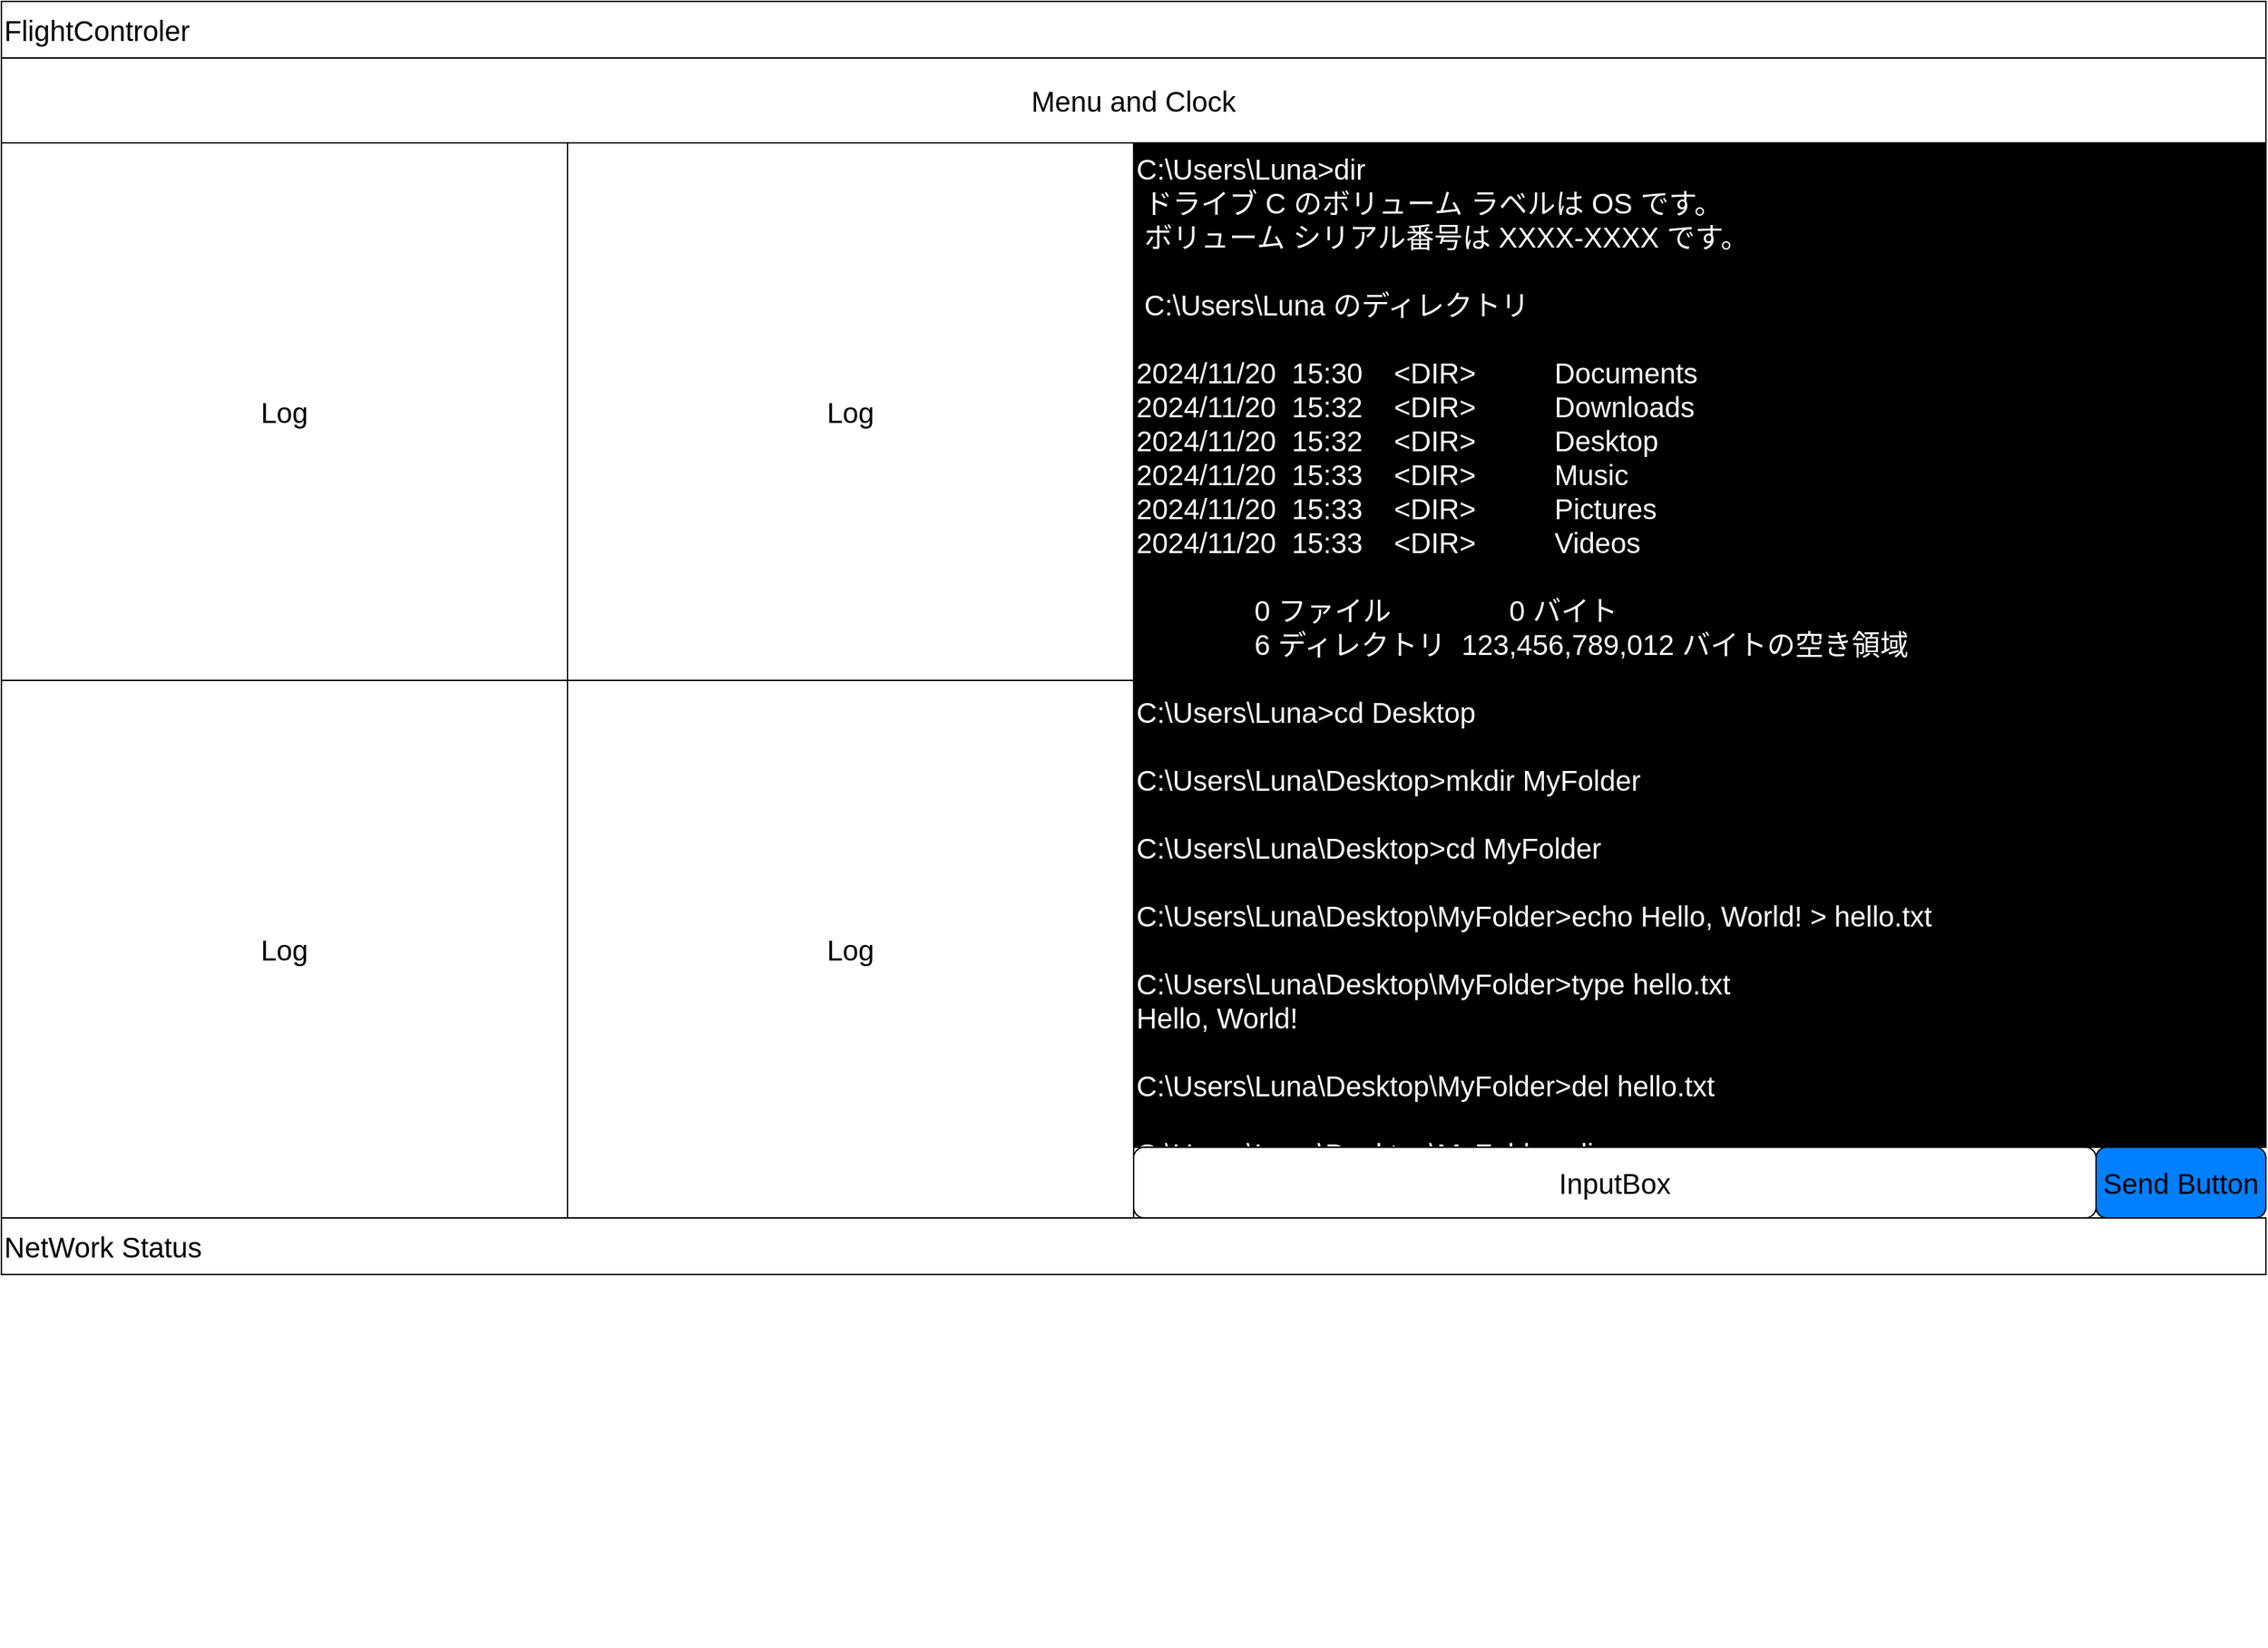 <mxfile>
    <diagram id="9c9ufv5dOwRs1AX1-HYt" name="ページ1">
        <mxGraphModel dx="1130" dy="779" grid="1" gridSize="10" guides="1" tooltips="1" connect="1" arrows="1" fold="1" page="1" pageScale="1" pageWidth="1600" pageHeight="900" math="0" shadow="0">
            <root>
                <mxCell id="0"/>
                <mxCell id="1" parent="0"/>
                <mxCell id="3" value="&lt;font style=&quot;font-size: 20px;&quot;&gt;FlightControler&lt;/font&gt;" style="rounded=0;whiteSpace=wrap;html=1;align=left;fillColor=#FFFFFF;fontColor=#000000;strokeColor=#000000;" parent="1" vertex="1">
                    <mxGeometry width="1600" height="40" as="geometry"/>
                </mxCell>
                <mxCell id="4" value="&lt;font style=&quot;font-size: 20px;&quot;&gt;NetWork Status&lt;/font&gt;" style="rounded=0;whiteSpace=wrap;html=1;align=left;fillColor=#FFFFFF;fontColor=#000000;strokeColor=#000000;" parent="1" vertex="1">
                    <mxGeometry y="860" width="1600" height="40" as="geometry"/>
                </mxCell>
                <mxCell id="5" value="&lt;div&gt;C:\Users\Luna&amp;gt;dir&lt;/div&gt;&lt;div&gt;&amp;nbsp;ドライブ C のボリューム ラベルは OS です。&lt;/div&gt;&lt;div&gt;&amp;nbsp;ボリューム シリアル番号は XXXX-XXXX です。&lt;/div&gt;&lt;div&gt;&lt;br&gt;&lt;/div&gt;&lt;div&gt;&amp;nbsp;C:\Users\Luna のディレクトリ&lt;/div&gt;&lt;div&gt;&lt;br&gt;&lt;/div&gt;&lt;div&gt;2024/11/20&amp;nbsp; 15:30&amp;nbsp; &amp;nbsp; &amp;lt;DIR&amp;gt;&amp;nbsp; &amp;nbsp; &amp;nbsp; &amp;nbsp; &amp;nbsp; Documents&lt;/div&gt;&lt;div&gt;2024/11/20&amp;nbsp; 15:32&amp;nbsp; &amp;nbsp; &amp;lt;DIR&amp;gt;&amp;nbsp; &amp;nbsp; &amp;nbsp; &amp;nbsp; &amp;nbsp; Downloads&lt;/div&gt;&lt;div&gt;2024/11/20&amp;nbsp; 15:32&amp;nbsp; &amp;nbsp; &amp;lt;DIR&amp;gt;&amp;nbsp; &amp;nbsp; &amp;nbsp; &amp;nbsp; &amp;nbsp; Desktop&lt;/div&gt;&lt;div&gt;2024/11/20&amp;nbsp; 15:33&amp;nbsp; &amp;nbsp; &amp;lt;DIR&amp;gt;&amp;nbsp; &amp;nbsp; &amp;nbsp; &amp;nbsp; &amp;nbsp; Music&lt;/div&gt;&lt;div&gt;2024/11/20&amp;nbsp; 15:33&amp;nbsp; &amp;nbsp; &amp;lt;DIR&amp;gt;&amp;nbsp; &amp;nbsp; &amp;nbsp; &amp;nbsp; &amp;nbsp; Pictures&lt;/div&gt;&lt;div&gt;2024/11/20&amp;nbsp; 15:33&amp;nbsp; &amp;nbsp; &amp;lt;DIR&amp;gt;&amp;nbsp; &amp;nbsp; &amp;nbsp; &amp;nbsp; &amp;nbsp; Videos&lt;/div&gt;&lt;div&gt;&lt;br&gt;&lt;/div&gt;&lt;div&gt;&amp;nbsp; &amp;nbsp; &amp;nbsp; &amp;nbsp; &amp;nbsp; &amp;nbsp; &amp;nbsp; &amp;nbsp;0 ファイル&amp;nbsp; &amp;nbsp; &amp;nbsp; &amp;nbsp; &amp;nbsp; &amp;nbsp; &amp;nbsp; &amp;nbsp;0 バイト&lt;/div&gt;&lt;div&gt;&amp;nbsp; &amp;nbsp; &amp;nbsp; &amp;nbsp; &amp;nbsp; &amp;nbsp; &amp;nbsp; &amp;nbsp;6 ディレクトリ&amp;nbsp; 123,456,789,012 バイトの空き領域&lt;/div&gt;&lt;div&gt;&lt;br&gt;&lt;/div&gt;&lt;div&gt;C:\Users\Luna&amp;gt;cd Desktop&lt;/div&gt;&lt;div&gt;&lt;br&gt;&lt;/div&gt;&lt;div&gt;C:\Users\Luna\Desktop&amp;gt;mkdir MyFolder&lt;/div&gt;&lt;div&gt;&lt;br&gt;&lt;/div&gt;&lt;div&gt;C:\Users\Luna\Desktop&amp;gt;cd MyFolder&lt;/div&gt;&lt;div&gt;&lt;br&gt;&lt;/div&gt;&lt;div&gt;C:\Users\Luna\Desktop\MyFolder&amp;gt;echo Hello, World! &amp;gt; hello.txt&lt;/div&gt;&lt;div&gt;&lt;br&gt;&lt;/div&gt;&lt;div&gt;C:\Users\Luna\Desktop\MyFolder&amp;gt;type hello.txt&lt;/div&gt;&lt;div&gt;Hello, World!&lt;/div&gt;&lt;div&gt;&lt;br&gt;&lt;/div&gt;&lt;div&gt;C:\Users\Luna\Desktop\MyFolder&amp;gt;del hello.txt&lt;/div&gt;&lt;div&gt;&lt;br&gt;&lt;/div&gt;&lt;div&gt;C:\Users\Luna\Desktop\MyFolder&amp;gt;dir&lt;/div&gt;&lt;div&gt;&amp;nbsp;ドライブ C のボリューム ラベルは OS です。&lt;/div&gt;&lt;div&gt;&amp;nbsp;ボリューム シリアル番号は XXXX-XXXX です。&lt;/div&gt;&lt;div&gt;&lt;br&gt;&lt;/div&gt;&lt;div&gt;&amp;nbsp;C:\Users\Luna\Desktop\MyFolder のディレクトリ&lt;/div&gt;&lt;div&gt;&lt;br&gt;&lt;/div&gt;&lt;div&gt;&amp;nbsp; &amp;nbsp; &amp;nbsp; &amp;nbsp; &amp;nbsp; &amp;nbsp; &amp;nbsp; &amp;nbsp;0 ファイル&amp;nbsp; &amp;nbsp; &amp;nbsp; &amp;nbsp; &amp;nbsp; &amp;nbsp; &amp;nbsp; &amp;nbsp;0 バイト&lt;/div&gt;&lt;div&gt;&amp;nbsp; &amp;nbsp; &amp;nbsp; &amp;nbsp; &amp;nbsp; &amp;nbsp; &amp;nbsp; &amp;nbsp;1 ディレクトリ&amp;nbsp; 123,456,789,012 バイトの空き領域&lt;/div&gt;&lt;div&gt;&lt;br&gt;&lt;/div&gt;&lt;div&gt;C:\Users\Luna\Desktop\MyFolder&amp;gt;cd ..&lt;/div&gt;&lt;div&gt;&lt;br&gt;&lt;/div&gt;&lt;div&gt;C:\Users\Luna\Desktop&amp;gt;rmdir MyFolder&lt;/div&gt;&lt;div&gt;&lt;br&gt;&lt;/div&gt;&lt;div&gt;C:\Users\Luna\Desktop&amp;gt;exit&lt;/div&gt;&lt;div&gt;&lt;br&gt;&lt;/div&gt;" style="rounded=0;html=1;fontSize=20;fillColor=#000000;fontColor=#FFFFFF;strokeColor=#000000;align=left;verticalAlign=top;whiteSpace=wrap;" parent="1" vertex="1">
                    <mxGeometry x="800" y="100" width="800" height="710" as="geometry"/>
                </mxCell>
                <mxCell id="6" value="InputBox" style="rounded=1;whiteSpace=wrap;html=1;fontSize=20;fillColor=#FFFFFF;fontColor=#000000;strokeColor=#000000;" parent="1" vertex="1">
                    <mxGeometry x="800" y="810" width="680" height="50" as="geometry"/>
                </mxCell>
                <mxCell id="7" value="Send Button" style="rounded=1;whiteSpace=wrap;html=1;fontSize=20;fillColor=#007FFF;fontColor=#000000;strokeColor=#000000;" parent="1" vertex="1">
                    <mxGeometry x="1480" y="810" width="120" height="50" as="geometry"/>
                </mxCell>
                <mxCell id="8" value="Log" style="rounded=0;whiteSpace=wrap;html=1;fontSize=20;fillColor=#FFFFFF;strokeColor=#000000;fontColor=#000000;" parent="1" vertex="1">
                    <mxGeometry y="480" width="400" height="380" as="geometry"/>
                </mxCell>
                <mxCell id="9" value="Log" style="rounded=0;whiteSpace=wrap;html=1;fontSize=20;fillColor=#FFFFFF;strokeColor=#000000;fontColor=#000000;" parent="1" vertex="1">
                    <mxGeometry x="400" y="100" width="400" height="380" as="geometry"/>
                </mxCell>
                <mxCell id="10" value="Log" style="rounded=0;whiteSpace=wrap;html=1;fontSize=20;fillColor=#FFFFFF;strokeColor=#000000;fontColor=#000000;" parent="1" vertex="1">
                    <mxGeometry x="400" y="480" width="400" height="380" as="geometry"/>
                </mxCell>
                <mxCell id="11" value="Log" style="rounded=0;whiteSpace=wrap;html=1;fontSize=20;fillColor=#FFFFFF;strokeColor=#000000;fontColor=#000000;" parent="1" vertex="1">
                    <mxGeometry y="100" width="400" height="380" as="geometry"/>
                </mxCell>
                <mxCell id="12" value="Menu and Clock" style="rounded=0;whiteSpace=wrap;html=1;fontSize=20;fontColor=#000000;fillColor=#FFFFFF;strokeColor=#000000;" parent="1" vertex="1">
                    <mxGeometry y="40" width="1600" height="60" as="geometry"/>
                </mxCell>
            </root>
        </mxGraphModel>
    </diagram>
</mxfile>